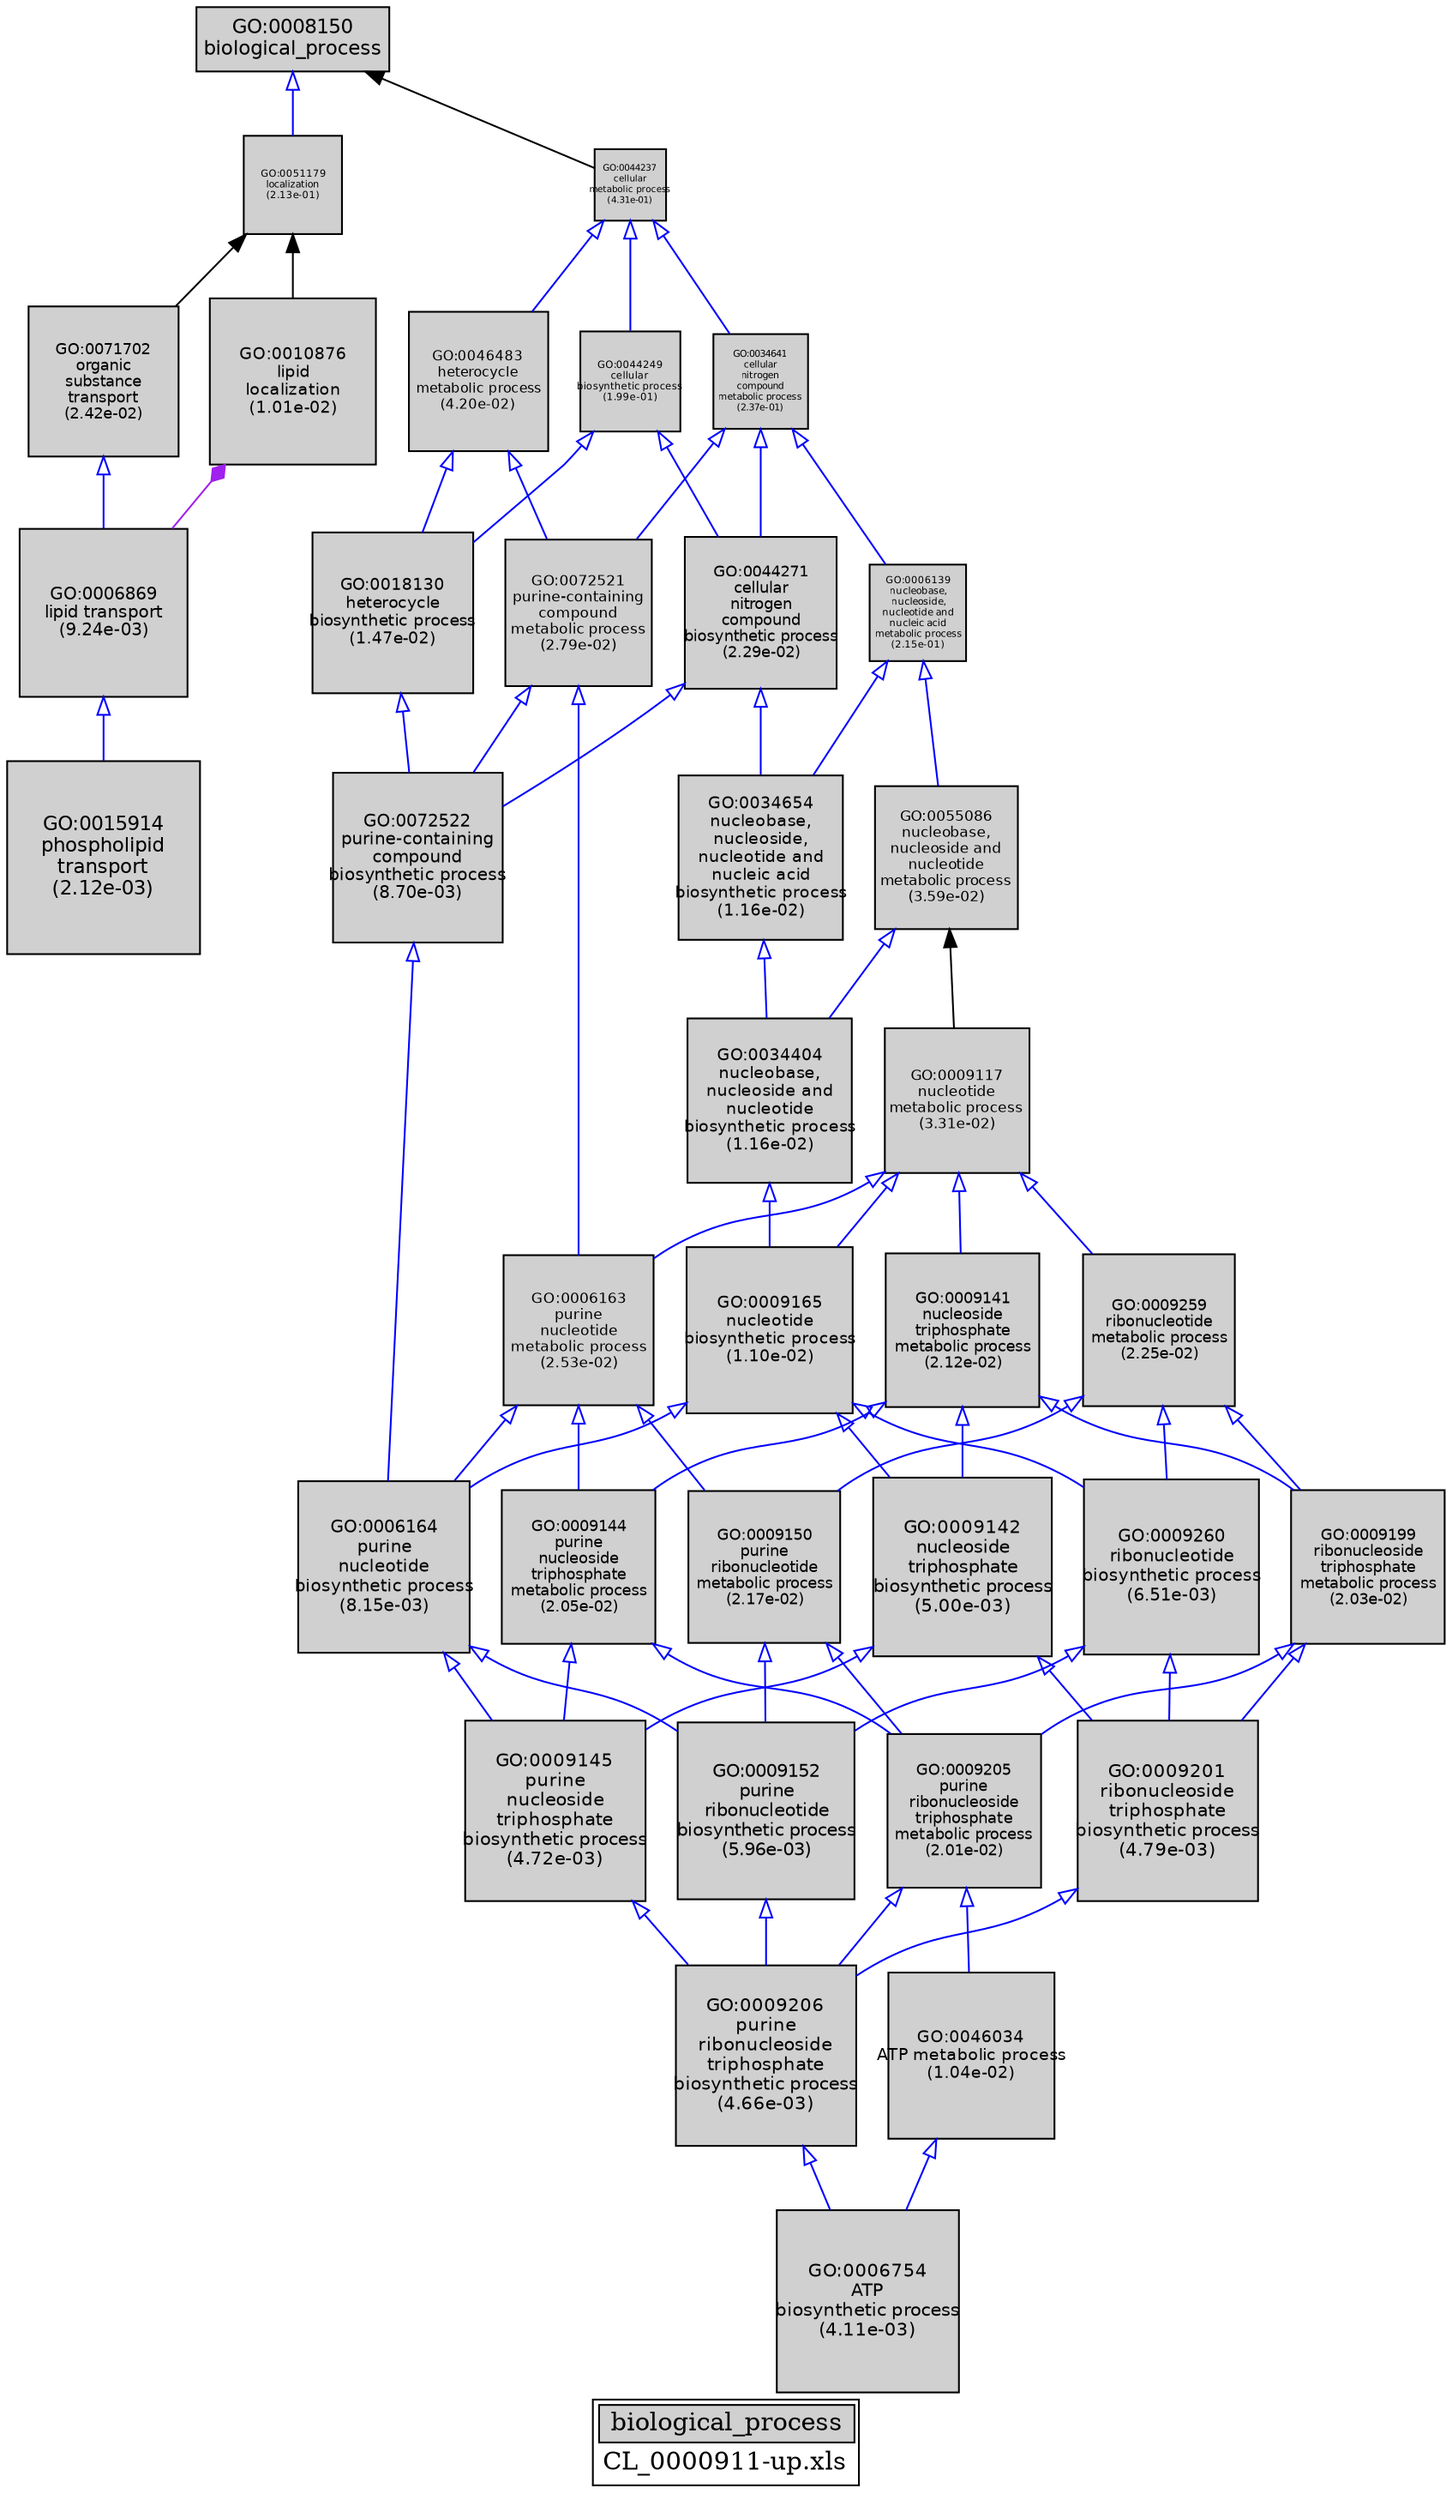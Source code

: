 digraph "biological_process" {
graph [ bgcolor = "#FFFFFF", label = <<TABLE COLOR="black" BGCOLOR="white"><TR><TD COLSPAN="2" BGCOLOR="#D0D0D0"><FONT COLOR="black">biological_process</FONT></TD></TR><TR><TD BORDER="0">CL_0000911-up.xls</TD></TR></TABLE>> ];
node [ fontname = "Helvetica" ];

subgraph "nodes" {

node [ style = "filled", fixedsize = "true", width = 1, shape = "box", fontsize = 9, fillcolor = "#D0D0D0", fontcolor = "black", color = "black" ];

"GO:0009142" [ URL = "#GO:0009142", label = <<TABLE BORDER="0"><TR><TD>GO:0009142<BR/>nucleoside<BR/>triphosphate<BR/>biosynthetic process<BR/>(5.00e-03)</TD></TR></TABLE>>, width = 1.39223050058, shape = "box", fontsize = 10.0240596042, height = 1.39223050058 ];
"GO:0046483" [ URL = "#GO:0046483", label = <<TABLE BORDER="0"><TR><TD>GO:0046483<BR/>heterocycle<BR/>metabolic process<BR/>(4.20e-02)</TD></TR></TABLE>>, width = 1.07884260353, shape = "box", fontsize = 7.76766674539, height = 1.07884260353 ];
"GO:0009260" [ URL = "#GO:0009260", label = <<TABLE BORDER="0"><TR><TD>GO:0009260<BR/>ribonucleotide<BR/>biosynthetic process<BR/>(6.51e-03)</TD></TR></TABLE>>, width = 1.35736538164, shape = "box", fontsize = 9.77303074783, height = 1.35736538164 ];
"GO:0009144" [ URL = "#GO:0009144", label = <<TABLE BORDER="0"><TR><TD>GO:0009144<BR/>purine<BR/>nucleoside<BR/>triphosphate<BR/>metabolic process<BR/>(2.05e-02)</TD></TR></TABLE>>, width = 1.19380612039, shape = "box", fontsize = 8.59540406682, height = 1.19380612039 ];
"GO:0006754" [ URL = "#GO:0006754", label = <<TABLE BORDER="0"><TR><TD>GO:0006754<BR/>ATP<BR/>biosynthetic process<BR/>(4.11e-03)</TD></TR></TABLE>>, width = 1.41763093349, shape = "box", fontsize = 10.2069427211, height = 1.41763093349 ];
"GO:0071702" [ URL = "#GO:0071702", label = <<TABLE BORDER="0"><TR><TD>GO:0071702<BR/>organic<BR/>substance<BR/>transport<BR/>(2.42e-02)</TD></TR></TABLE>>, width = 1.16778533723, shape = "box", fontsize = 8.40805442807, height = 1.16778533723 ];
"GO:0010876" [ URL = "#GO:0010876", label = <<TABLE BORDER="0"><TR><TD>GO:0010876<BR/>lipid<BR/>localization<BR/>(1.01e-02)</TD></TR></TABLE>>, width = 1.29752300005, shape = "box", fontsize = 9.34216560033, height = 1.29752300005 ];
"GO:0006164" [ URL = "#GO:0006164", label = <<TABLE BORDER="0"><TR><TD>GO:0006164<BR/>purine<BR/>nucleotide<BR/>biosynthetic process<BR/>(8.15e-03)</TD></TR></TABLE>>, width = 1.32682599942, shape = "box", fontsize = 9.55314719585, height = 1.32682599942 ];
"GO:0009165" [ URL = "#GO:0009165", label = <<TABLE BORDER="0"><TR><TD>GO:0009165<BR/>nucleotide<BR/>biosynthetic process<BR/>(1.10e-02)</TD></TR></TABLE>>, width = 1.28558400323, shape = "box", fontsize = 9.25620482324, height = 1.28558400323 ];
"GO:0018130" [ URL = "#GO:0018130", label = <<TABLE BORDER="0"><TR><TD>GO:0018130<BR/>heterocycle<BR/>biosynthetic process<BR/>(1.47e-02)</TD></TR></TABLE>>, width = 1.24374240285, shape = "box", fontsize = 8.95494530055, height = 1.24374240285 ];
"GO:0044249" [ URL = "#GO:0044249", label = <<TABLE BORDER="0"><TR><TD>GO:0044249<BR/>cellular<BR/>biosynthetic process<BR/>(1.99e-01)</TD></TR></TABLE>>, width = 0.772620638433, shape = "box", fontsize = 5.56286859672, height = 0.772620638433 ];
"GO:0009199" [ URL = "#GO:0009199", label = <<TABLE BORDER="0"><TR><TD>GO:0009199<BR/>ribonucleoside<BR/>triphosphate<BR/>metabolic process<BR/>(2.03e-02)</TD></TR></TABLE>>, width = 1.19534218801, shape = "box", fontsize = 8.60646375365, height = 1.19534218801 ];
"GO:0034404" [ URL = "#GO:0034404", label = <<TABLE BORDER="0"><TR><TD>GO:0034404<BR/>nucleobase,<BR/>nucleoside and<BR/>nucleotide<BR/>biosynthetic process<BR/>(1.16e-02)</TD></TR></TABLE>>, width = 1.27781466017, shape = "box", fontsize = 9.20026555319, height = 1.27781466017 ];
"GO:0015914" [ URL = "#GO:0015914", label = <<TABLE BORDER="0"><TR><TD>GO:0015914<BR/>phospholipid<BR/>transport<BR/>(2.12e-03)</TD></TR></TABLE>>, width = 1.5, shape = "box", fontsize = 10.8, height = 1.5 ];
"GO:0034641" [ URL = "#GO:0034641", label = <<TABLE BORDER="0"><TR><TD>GO:0034641<BR/>cellular<BR/>nitrogen<BR/>compound<BR/>metabolic process<BR/>(2.37e-01)</TD></TR></TABLE>>, width = 0.730654368906, shape = "box", fontsize = 5.26071145613, height = 0.730654368906 ];
"GO:0006869" [ URL = "#GO:0006869", label = <<TABLE BORDER="0"><TR><TD>GO:0006869<BR/>lipid transport<BR/>(9.24e-03)</TD></TR></TABLE>>, width = 1.30941103059, shape = "box", fontsize = 9.42775942024, height = 1.30941103059 ];
"GO:0009201" [ URL = "#GO:0009201", label = <<TABLE BORDER="0"><TR><TD>GO:0009201<BR/>ribonucleoside<BR/>triphosphate<BR/>biosynthetic process<BR/>(4.79e-03)</TD></TR></TABLE>>, width = 1.39770444446, shape = "box", fontsize = 10.0634720001, height = 1.39770444446 ];
"GO:0009117" [ URL = "#GO:0009117", label = <<TABLE BORDER="0"><TR><TD>GO:0009117<BR/>nucleotide<BR/>metabolic process<BR/>(3.31e-02)</TD></TR></TABLE>>, width = 1.11832150041, shape = "box", fontsize = 8.05191480295, height = 1.11832150041 ];
"GO:0009205" [ URL = "#GO:0009205", label = <<TABLE BORDER="0"><TR><TD>GO:0009205<BR/>purine<BR/>ribonucleoside<BR/>triphosphate<BR/>metabolic process<BR/>(2.01e-02)</TD></TR></TABLE>>, width = 1.19689190186, shape = "box", fontsize = 8.61762169337, height = 1.19689190186 ];
"GO:0072521" [ URL = "#GO:0072521", label = <<TABLE BORDER="0"><TR><TD>GO:0072521<BR/>purine-containing<BR/>compound<BR/>metabolic process<BR/>(2.79e-02)</TD></TR></TABLE>>, width = 1.14544997262, shape = "box", fontsize = 8.24723980284, height = 1.14544997262 ];
"GO:0009141" [ URL = "#GO:0009141", label = <<TABLE BORDER="0"><TR><TD>GO:0009141<BR/>nucleoside<BR/>triphosphate<BR/>metabolic process<BR/>(2.12e-02)</TD></TR></TABLE>>, width = 1.18878116466, shape = "box", fontsize = 8.55922438555, height = 1.18878116466 ];
"GO:0008150" [ URL = "#GO:0008150", label = <<TABLE BORDER="0"><TR><TD>GO:0008150<BR/>biological_process</TD></TR></TABLE>>, width = 1.5, shape = "box", fontsize = 10.8 ];
"GO:0009145" [ URL = "#GO:0009145", label = <<TABLE BORDER="0"><TR><TD>GO:0009145<BR/>purine<BR/>nucleoside<BR/>triphosphate<BR/>biosynthetic process<BR/>(4.72e-03)</TD></TR></TABLE>>, width = 1.39957642828, shape = "box", fontsize = 10.0769502836, height = 1.39957642828 ];
"GO:0055086" [ URL = "#GO:0055086", label = <<TABLE BORDER="0"><TR><TD>GO:0055086<BR/>nucleobase,<BR/>nucleoside and<BR/>nucleotide<BR/>metabolic process<BR/>(3.59e-02)</TD></TR></TABLE>>, width = 1.10498503738, shape = "box", fontsize = 7.95589226913, height = 1.10498503738 ];
"GO:0009206" [ URL = "#GO:0009206", label = <<TABLE BORDER="0"><TR><TD>GO:0009206<BR/>purine<BR/>ribonucleoside<BR/>triphosphate<BR/>biosynthetic process<BR/>(4.66e-03)</TD></TR></TABLE>>, width = 1.40147318581, shape = "box", fontsize = 10.0906069378, height = 1.40147318581 ];
"GO:0034654" [ URL = "#GO:0034654", label = <<TABLE BORDER="0"><TR><TD>GO:0034654<BR/>nucleobase,<BR/>nucleoside,<BR/>nucleotide and<BR/>nucleic acid<BR/>biosynthetic process<BR/>(1.16e-02)</TD></TR></TABLE>>, width = 1.27781466017, shape = "box", fontsize = 9.20026555319, height = 1.27781466017 ];
"GO:0009150" [ URL = "#GO:0009150", label = <<TABLE BORDER="0"><TR><TD>GO:0009150<BR/>purine<BR/>ribonucleotide<BR/>metabolic process<BR/>(2.17e-02)</TD></TR></TABLE>>, width = 1.18486221847, shape = "box", fontsize = 8.53100797297, height = 1.18486221847 ];
"GO:0006163" [ URL = "#GO:0006163", label = <<TABLE BORDER="0"><TR><TD>GO:0006163<BR/>purine<BR/>nucleotide<BR/>metabolic process<BR/>(2.53e-02)</TD></TR></TABLE>>, width = 1.16087671988, shape = "box", fontsize = 8.35831238313, height = 1.16087671988 ];
"GO:0072522" [ URL = "#GO:0072522", label = <<TABLE BORDER="0"><TR><TD>GO:0072522<BR/>purine-containing<BR/>compound<BR/>biosynthetic process<BR/>(8.70e-03)</TD></TR></TABLE>>, width = 1.31787281972, shape = "box", fontsize = 9.48868430199, height = 1.31787281972 ];
"GO:0044271" [ URL = "#GO:0044271", label = <<TABLE BORDER="0"><TR><TD>GO:0044271<BR/>cellular<BR/>nitrogen<BR/>compound<BR/>biosynthetic process<BR/>(2.29e-02)</TD></TR></TABLE>>, width = 1.17681228831, shape = "box", fontsize = 8.47304847582, height = 1.17681228831 ];
"GO:0009259" [ URL = "#GO:0009259", label = <<TABLE BORDER="0"><TR><TD>GO:0009259<BR/>ribonucleotide<BR/>metabolic process<BR/>(2.25e-02)</TD></TR></TABLE>>, width = 1.1791422205, shape = "box", fontsize = 8.48982398762, height = 1.1791422205 ];
"GO:0046034" [ URL = "#GO:0046034", label = <<TABLE BORDER="0"><TR><TD>GO:0046034<BR/>ATP metabolic process<BR/>(1.04e-02)</TD></TR></TABLE>>, width = 1.29282376823, shape = "box", fontsize = 9.30833113125, height = 1.29282376823 ];
"GO:0051179" [ URL = "#GO:0051179", label = <<TABLE BORDER="0"><TR><TD>GO:0051179<BR/>localization<BR/>(2.13e-01)</TD></TR></TABLE>>, width = 0.756964043218, shape = "box", fontsize = 5.45014111117, height = 0.756964043218 ];
"GO:0006139" [ URL = "#GO:0006139", label = <<TABLE BORDER="0"><TR><TD>GO:0006139<BR/>nucleobase,<BR/>nucleoside,<BR/>nucleotide and<BR/>nucleic acid<BR/>metabolic process<BR/>(2.15e-01)</TD></TR></TABLE>>, width = 0.754652044763, shape = "box", fontsize = 5.4334947223, height = 0.754652044763 ];
"GO:0044237" [ URL = "#GO:0044237", label = <<TABLE BORDER="0"><TR><TD>GO:0044237<BR/>cellular<BR/>metabolic process<BR/>(4.31e-01)</TD></TR></TABLE>>, width = 0.562318497254, shape = "box", fontsize = 5.0, height = 0.562318497254 ];
"GO:0009152" [ URL = "#GO:0009152", label = <<TABLE BORDER="0"><TR><TD>GO:0009152<BR/>purine<BR/>ribonucleotide<BR/>biosynthetic process<BR/>(5.96e-03)</TD></TR></TABLE>>, width = 1.36910740244, shape = "box", fontsize = 9.85757329754, height = 1.36910740244 ];
}
subgraph "edges" {


edge [ dir = "back", weight = 1 ];
subgraph "regulates" {


edge [ color = "cyan", arrowtail = "none" ];
subgraph "positive" {


edge [ color = "green", arrowtail = "vee" ];
}
subgraph "negative" {


edge [ color = "red", arrowtail = "tee" ];
}
}
subgraph "part_of" {


edge [ color = "purple", arrowtail = "diamond", weight = 2.5 ];
"GO:0010876" -> "GO:0006869";
}
subgraph "is_a" {


edge [ color = "blue", arrowtail = "empty", weight = 5.0 ];
"GO:0006163" -> "GO:0009144";
"GO:0006139" -> "GO:0034654";
"GO:0009259" -> "GO:0009199";
"GO:0034641" -> "GO:0044271";
"GO:0044249" -> "GO:0044271";
"GO:0009117" -> "GO:0009165";
"GO:0009145" -> "GO:0009206";
"GO:0009150" -> "GO:0009205";
"GO:0044271" -> "GO:0034654";
"GO:0044237" -> "GO:0044249";
"GO:0034654" -> "GO:0034404";
"GO:0072521" -> "GO:0072522";
"GO:0009117" -> "GO:0009141";
"GO:0009201" -> "GO:0009206";
"GO:0071702" -> "GO:0006869";
"GO:0018130" -> "GO:0072522";
"GO:0009165" -> "GO:0009260";
"GO:0044271" -> "GO:0072522";
"GO:0006164" -> "GO:0009145";
"GO:0009259" -> "GO:0009150";
"GO:0034641" -> "GO:0072521";
"GO:0009144" -> "GO:0009205";
"GO:0006164" -> "GO:0009152";
"GO:0006163" -> "GO:0006164";
"GO:0034404" -> "GO:0009165";
"GO:0009205" -> "GO:0046034";
"GO:0008150" -> "GO:0051179";
"GO:0055086" -> "GO:0034404";
"GO:0009141" -> "GO:0009144";
"GO:0006163" -> "GO:0009150";
"GO:0006869" -> "GO:0015914";
"GO:0009199" -> "GO:0009205";
"GO:0044237" -> "GO:0046483";
"GO:0009142" -> "GO:0009201";
"GO:0009117" -> "GO:0006163";
"GO:0009117" -> "GO:0009259";
"GO:0034641" -> "GO:0006139";
"GO:0009199" -> "GO:0009201";
"GO:0046483" -> "GO:0018130";
"GO:0009165" -> "GO:0009142";
"GO:0044237" -> "GO:0034641";
"GO:0009141" -> "GO:0009199";
"GO:0009259" -> "GO:0009260";
"GO:0009165" -> "GO:0006164";
"GO:0009206" -> "GO:0006754";
"GO:0006139" -> "GO:0055086";
"GO:0009205" -> "GO:0009206";
"GO:0044249" -> "GO:0018130";
"GO:0009260" -> "GO:0009152";
"GO:0046034" -> "GO:0006754";
"GO:0009152" -> "GO:0009206";
"GO:0072522" -> "GO:0006164";
"GO:0072521" -> "GO:0006163";
"GO:0009142" -> "GO:0009145";
"GO:0009144" -> "GO:0009145";
"GO:0009141" -> "GO:0009142";
"GO:0009260" -> "GO:0009201";
"GO:0046483" -> "GO:0072521";
"GO:0009150" -> "GO:0009152";
}
"GO:0051179" -> "GO:0010876";
"GO:0051179" -> "GO:0071702";
"GO:0055086" -> "GO:0009117";
"GO:0008150" -> "GO:0044237";
}
}
